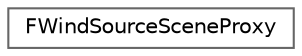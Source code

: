 digraph "Graphical Class Hierarchy"
{
 // INTERACTIVE_SVG=YES
 // LATEX_PDF_SIZE
  bgcolor="transparent";
  edge [fontname=Helvetica,fontsize=10,labelfontname=Helvetica,labelfontsize=10];
  node [fontname=Helvetica,fontsize=10,shape=box,height=0.2,width=0.4];
  rankdir="LR";
  Node0 [id="Node000000",label="FWindSourceSceneProxy",height=0.2,width=0.4,color="grey40", fillcolor="white", style="filled",URL="$d1/d65/classFWindSourceSceneProxy.html",tooltip="Represents a wind source component to the scene manager in the rendering thread."];
}
